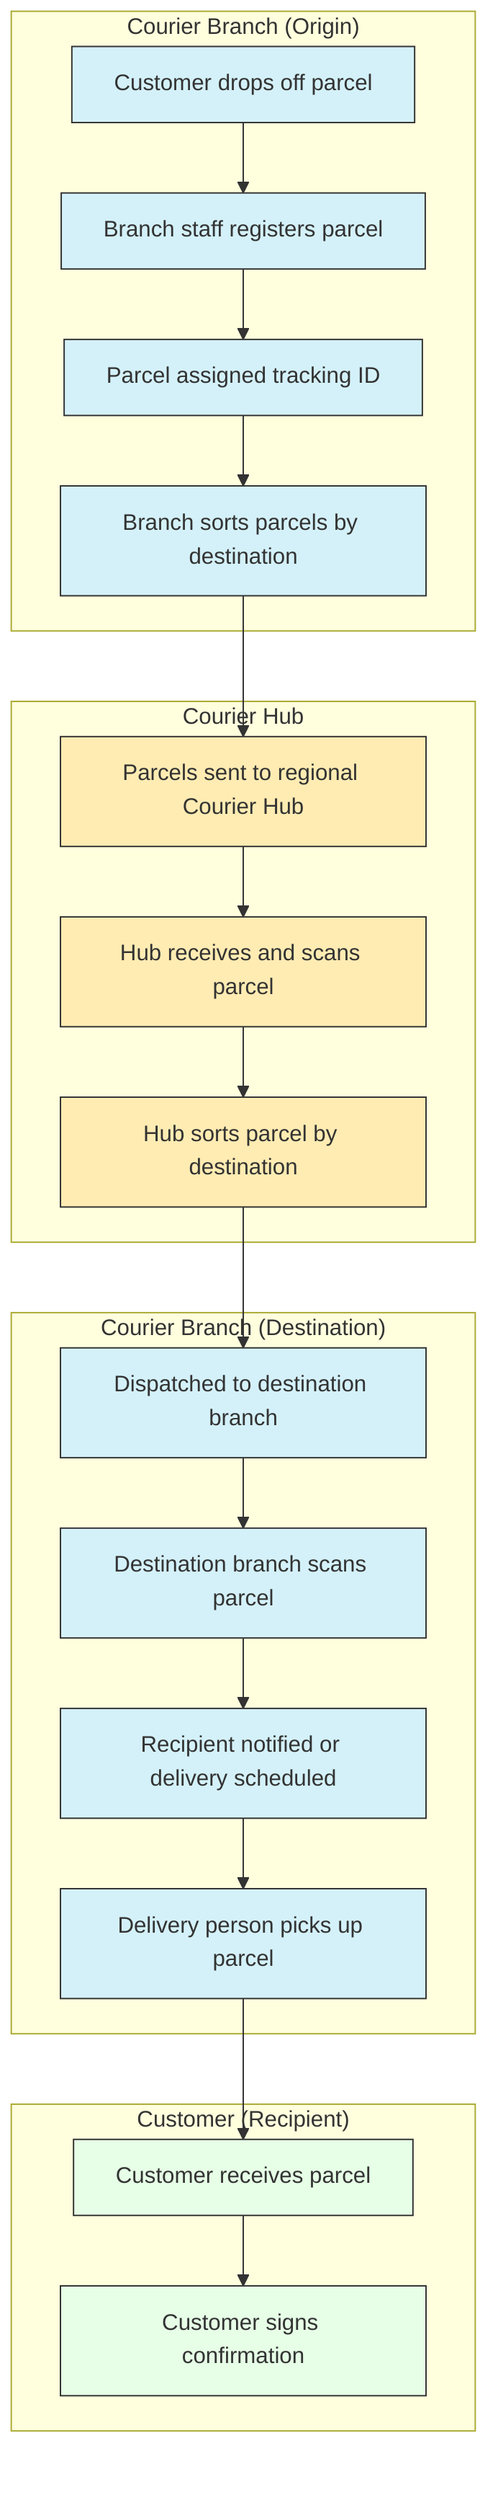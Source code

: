 flowchart TD
    %% Define nodes with descriptive IDs
    A[Customer drops off parcel] --> B[Branch staff registers parcel]
    B --> C[Parcel assigned tracking ID]
    C --> D[Branch sorts parcels by destination]
    D --> E[Parcels sent to regional Courier Hub]
    
    %% Hub processing
    E --> F[Hub receives and scans parcel]
    F --> J[Hub sorts parcel by destination]
    
    %% %% Decision for international vs domestic
    %% G --> H{International?}
    %% H -->|Yes| I[Customs clearance initiated]
    %% H -->|No| J[Loaded onto transport vehicle]
    %% I --> J
    
    %% Dispatch to destination
    J --> K[Dispatched to destination branch]
    K --> L[Destination branch scans parcel]
    L --> M[Recipient notified or delivery scheduled]
    
    %% Final delivery
    M --> N[Delivery person picks up parcel]
    N --> O[Customer receives parcel]
    O --> P[Customer signs confirmation]
    
    %% Add subgraph for visual organization
    subgraph "Courier Branch (Origin)"
        A
        B
        C
        D
    end
    
    subgraph "Courier Hub"
        E
        F
        %% G
        %% H
        %% I
        J
    end
    
    subgraph "Courier Branch (Destination)"
        K
        L
        M
        N
    end
    
    subgraph "Customer (Recipient)"
        O
        P
    end
    
    %% Style
    classDef branch fill:#d4f1f9,stroke:#333,stroke-width:1px
    classDef hub fill:#ffecb3,stroke:#333,stroke-width:1px
    classDef customer fill:#e6ffe6,stroke:#333,stroke-width:1px
    class A,B,C,D,K,L,M,N branch
    class E,F,G,H,I,J hub
    class O,P customer